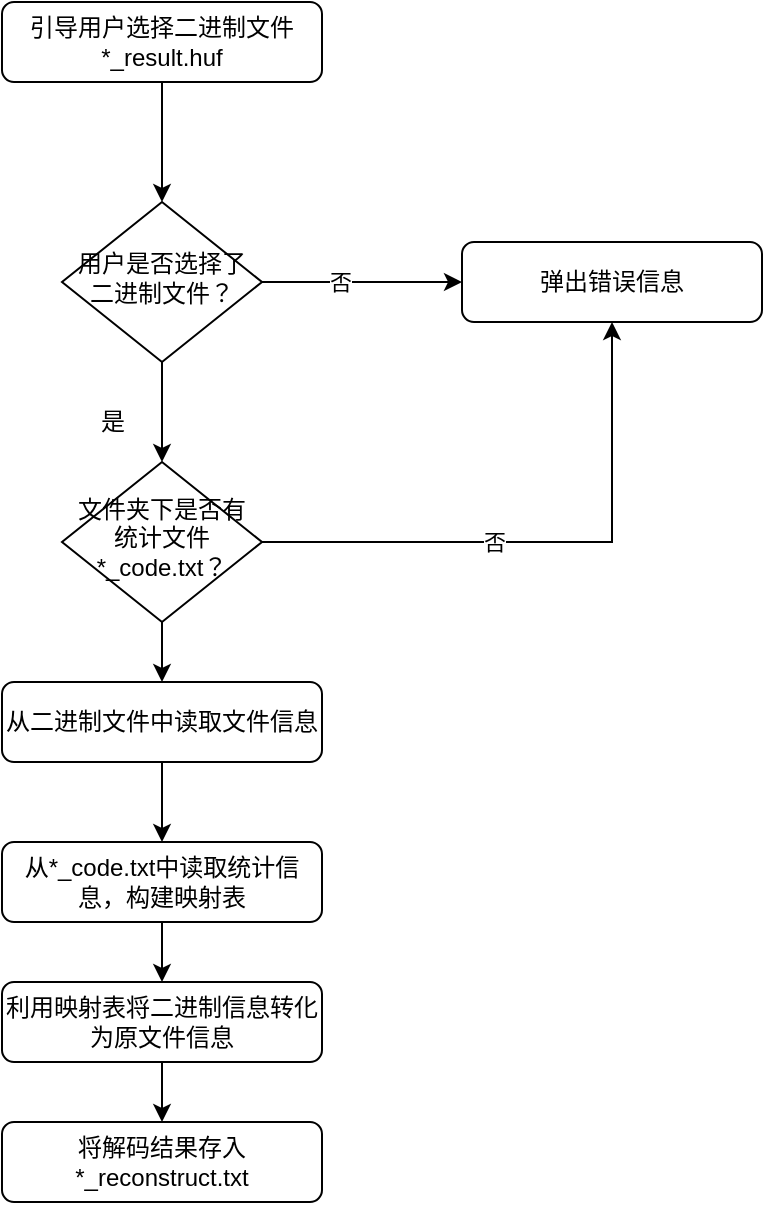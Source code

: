 <mxfile version="15.2.7" type="device"><diagram id="C5RBs43oDa-KdzZeNtuy" name="Page-1"><mxGraphModel dx="928" dy="688" grid="1" gridSize="10" guides="0" tooltips="1" connect="1" arrows="1" fold="1" page="1" pageScale="1" pageWidth="827" pageHeight="1169" math="0" shadow="0"><root><mxCell id="WIyWlLk6GJQsqaUBKTNV-0"/><mxCell id="WIyWlLk6GJQsqaUBKTNV-1" parent="WIyWlLk6GJQsqaUBKTNV-0"/><mxCell id="Tbuy88qhN5G8_59TeEw7-5" style="edgeStyle=orthogonalEdgeStyle;rounded=0;orthogonalLoop=1;jettySize=auto;html=1;exitX=0.5;exitY=1;exitDx=0;exitDy=0;entryX=0.5;entryY=0;entryDx=0;entryDy=0;" edge="1" parent="WIyWlLk6GJQsqaUBKTNV-1" source="WIyWlLk6GJQsqaUBKTNV-3" target="WIyWlLk6GJQsqaUBKTNV-6"><mxGeometry relative="1" as="geometry"/></mxCell><mxCell id="WIyWlLk6GJQsqaUBKTNV-3" value="引导用户选择二进制文件*_result.huf" style="rounded=1;whiteSpace=wrap;html=1;fontSize=12;glass=0;strokeWidth=1;shadow=0;" parent="WIyWlLk6GJQsqaUBKTNV-1" vertex="1"><mxGeometry x="310" y="60" width="160" height="40" as="geometry"/></mxCell><mxCell id="Tbuy88qhN5G8_59TeEw7-6" style="edgeStyle=orthogonalEdgeStyle;rounded=0;orthogonalLoop=1;jettySize=auto;html=1;exitX=1;exitY=0.5;exitDx=0;exitDy=0;" edge="1" parent="WIyWlLk6GJQsqaUBKTNV-1" source="WIyWlLk6GJQsqaUBKTNV-6" target="Tbuy88qhN5G8_59TeEw7-0"><mxGeometry relative="1" as="geometry"/></mxCell><mxCell id="Tbuy88qhN5G8_59TeEw7-17" value="否" style="edgeLabel;html=1;align=center;verticalAlign=middle;resizable=0;points=[];" vertex="1" connectable="0" parent="Tbuy88qhN5G8_59TeEw7-6"><mxGeometry x="-0.227" relative="1" as="geometry"><mxPoint as="offset"/></mxGeometry></mxCell><mxCell id="Tbuy88qhN5G8_59TeEw7-20" style="edgeStyle=orthogonalEdgeStyle;rounded=0;orthogonalLoop=1;jettySize=auto;html=1;exitX=0.5;exitY=1;exitDx=0;exitDy=0;entryX=0.5;entryY=0;entryDx=0;entryDy=0;" edge="1" parent="WIyWlLk6GJQsqaUBKTNV-1" source="WIyWlLk6GJQsqaUBKTNV-6" target="Tbuy88qhN5G8_59TeEw7-19"><mxGeometry relative="1" as="geometry"/></mxCell><mxCell id="WIyWlLk6GJQsqaUBKTNV-6" value="用户是否选择了二进制文件？" style="rhombus;whiteSpace=wrap;html=1;shadow=0;fontFamily=Helvetica;fontSize=12;align=center;strokeWidth=1;spacing=6;spacingTop=-4;" parent="WIyWlLk6GJQsqaUBKTNV-1" vertex="1"><mxGeometry x="340" y="160" width="100" height="80" as="geometry"/></mxCell><mxCell id="Tbuy88qhN5G8_59TeEw7-0" value="弹出错误信息" style="rounded=1;whiteSpace=wrap;html=1;fontSize=12;glass=0;strokeWidth=1;shadow=0;" vertex="1" parent="WIyWlLk6GJQsqaUBKTNV-1"><mxGeometry x="540" y="180" width="150" height="40" as="geometry"/></mxCell><mxCell id="Tbuy88qhN5G8_59TeEw7-18" value="是" style="text;html=1;align=center;verticalAlign=middle;resizable=0;points=[];autosize=1;strokeColor=none;fillColor=none;" vertex="1" parent="WIyWlLk6GJQsqaUBKTNV-1"><mxGeometry x="350" y="260" width="30" height="20" as="geometry"/></mxCell><mxCell id="Tbuy88qhN5G8_59TeEw7-21" style="edgeStyle=orthogonalEdgeStyle;rounded=0;orthogonalLoop=1;jettySize=auto;html=1;exitX=1;exitY=0.5;exitDx=0;exitDy=0;entryX=0.5;entryY=1;entryDx=0;entryDy=0;" edge="1" parent="WIyWlLk6GJQsqaUBKTNV-1" source="Tbuy88qhN5G8_59TeEw7-19" target="Tbuy88qhN5G8_59TeEw7-0"><mxGeometry relative="1" as="geometry"/></mxCell><mxCell id="Tbuy88qhN5G8_59TeEw7-22" value="否" style="edgeLabel;html=1;align=center;verticalAlign=middle;resizable=0;points=[];" vertex="1" connectable="0" parent="Tbuy88qhN5G8_59TeEw7-21"><mxGeometry x="-0.187" relative="1" as="geometry"><mxPoint as="offset"/></mxGeometry></mxCell><mxCell id="Tbuy88qhN5G8_59TeEw7-25" style="edgeStyle=orthogonalEdgeStyle;rounded=0;orthogonalLoop=1;jettySize=auto;html=1;exitX=0.5;exitY=1;exitDx=0;exitDy=0;entryX=0.5;entryY=0;entryDx=0;entryDy=0;" edge="1" parent="WIyWlLk6GJQsqaUBKTNV-1" source="Tbuy88qhN5G8_59TeEw7-19" target="Tbuy88qhN5G8_59TeEw7-23"><mxGeometry relative="1" as="geometry"/></mxCell><mxCell id="Tbuy88qhN5G8_59TeEw7-19" value="文件夹下是否有统计文件*_code.txt？" style="rhombus;whiteSpace=wrap;html=1;shadow=0;fontFamily=Helvetica;fontSize=12;align=center;strokeWidth=1;spacing=6;spacingTop=-4;" vertex="1" parent="WIyWlLk6GJQsqaUBKTNV-1"><mxGeometry x="340" y="290" width="100" height="80" as="geometry"/></mxCell><mxCell id="Tbuy88qhN5G8_59TeEw7-26" style="edgeStyle=orthogonalEdgeStyle;rounded=0;orthogonalLoop=1;jettySize=auto;html=1;exitX=0.5;exitY=1;exitDx=0;exitDy=0;entryX=0.5;entryY=0;entryDx=0;entryDy=0;" edge="1" parent="WIyWlLk6GJQsqaUBKTNV-1" source="Tbuy88qhN5G8_59TeEw7-23" target="Tbuy88qhN5G8_59TeEw7-24"><mxGeometry relative="1" as="geometry"/></mxCell><mxCell id="Tbuy88qhN5G8_59TeEw7-23" value="从二进制文件中读取文件信息" style="rounded=1;whiteSpace=wrap;html=1;fontSize=12;glass=0;strokeWidth=1;shadow=0;" vertex="1" parent="WIyWlLk6GJQsqaUBKTNV-1"><mxGeometry x="310" y="400" width="160" height="40" as="geometry"/></mxCell><mxCell id="Tbuy88qhN5G8_59TeEw7-28" style="edgeStyle=orthogonalEdgeStyle;rounded=0;orthogonalLoop=1;jettySize=auto;html=1;exitX=0.5;exitY=1;exitDx=0;exitDy=0;entryX=0.5;entryY=0;entryDx=0;entryDy=0;" edge="1" parent="WIyWlLk6GJQsqaUBKTNV-1" source="Tbuy88qhN5G8_59TeEw7-24" target="Tbuy88qhN5G8_59TeEw7-27"><mxGeometry relative="1" as="geometry"/></mxCell><mxCell id="Tbuy88qhN5G8_59TeEw7-24" value="从*_code.txt中读取统计信息，构建映射表" style="rounded=1;whiteSpace=wrap;html=1;fontSize=12;glass=0;strokeWidth=1;shadow=0;" vertex="1" parent="WIyWlLk6GJQsqaUBKTNV-1"><mxGeometry x="310" y="480" width="160" height="40" as="geometry"/></mxCell><mxCell id="Tbuy88qhN5G8_59TeEw7-30" style="edgeStyle=orthogonalEdgeStyle;rounded=0;orthogonalLoop=1;jettySize=auto;html=1;exitX=0.5;exitY=1;exitDx=0;exitDy=0;entryX=0.5;entryY=0;entryDx=0;entryDy=0;" edge="1" parent="WIyWlLk6GJQsqaUBKTNV-1" source="Tbuy88qhN5G8_59TeEw7-27" target="Tbuy88qhN5G8_59TeEw7-29"><mxGeometry relative="1" as="geometry"/></mxCell><mxCell id="Tbuy88qhN5G8_59TeEw7-27" value="利用映射表将二进制信息转化为原文件信息" style="rounded=1;whiteSpace=wrap;html=1;fontSize=12;glass=0;strokeWidth=1;shadow=0;" vertex="1" parent="WIyWlLk6GJQsqaUBKTNV-1"><mxGeometry x="310" y="550" width="160" height="40" as="geometry"/></mxCell><mxCell id="Tbuy88qhN5G8_59TeEw7-29" value="将解码结果存入*_reconstruct.txt" style="rounded=1;whiteSpace=wrap;html=1;fontSize=12;glass=0;strokeWidth=1;shadow=0;" vertex="1" parent="WIyWlLk6GJQsqaUBKTNV-1"><mxGeometry x="310" y="620" width="160" height="40" as="geometry"/></mxCell></root></mxGraphModel></diagram></mxfile>